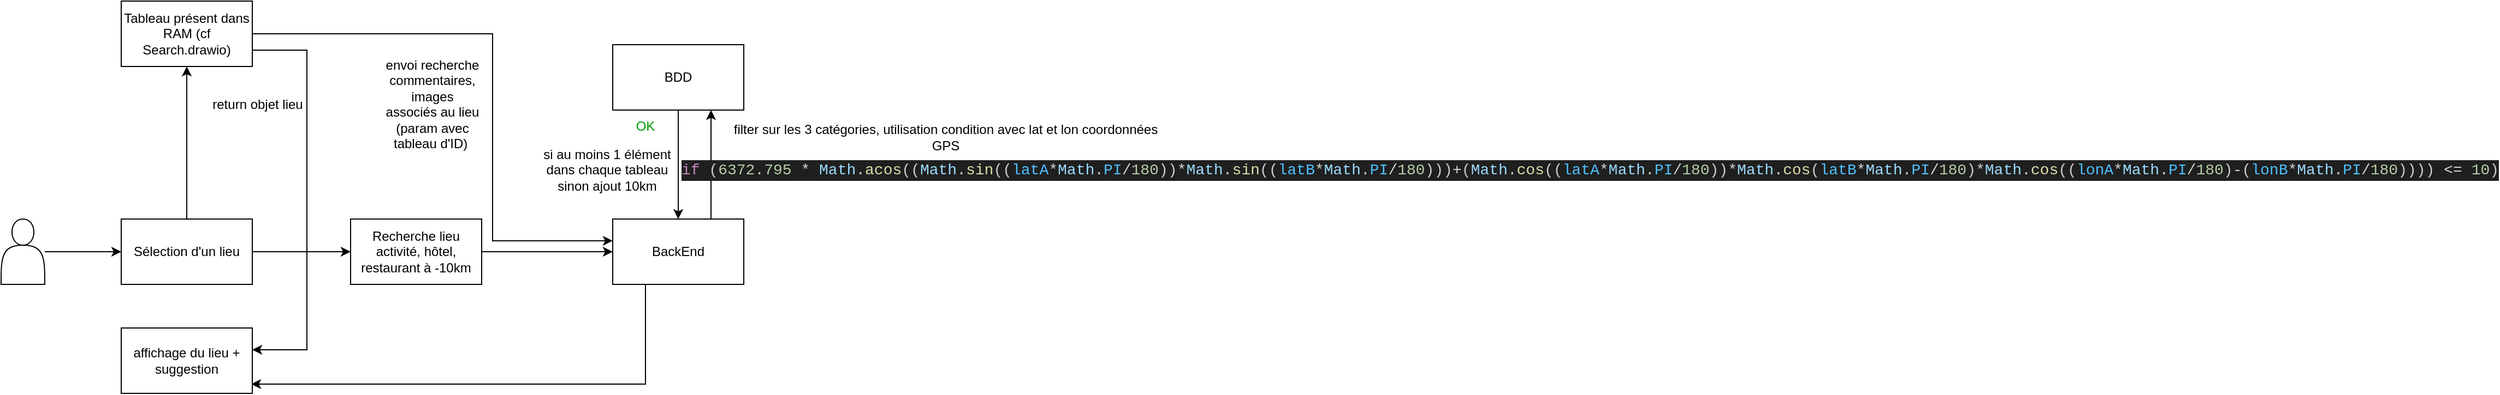<mxfile version="24.4.13" type="github">
  <diagram name="Page-1" id="HNCJbje22c4PX_TN-pD8">
    <mxGraphModel dx="1167" dy="580" grid="1" gridSize="10" guides="1" tooltips="1" connect="1" arrows="1" fold="1" page="1" pageScale="1" pageWidth="827" pageHeight="1169" math="0" shadow="0">
      <root>
        <mxCell id="0" />
        <mxCell id="1" parent="0" />
        <mxCell id="U-ZC5fPLNIYplMjTSw36-3" style="edgeStyle=orthogonalEdgeStyle;rounded=0;orthogonalLoop=1;jettySize=auto;html=1;" edge="1" parent="1" source="U-ZC5fPLNIYplMjTSw36-1" target="U-ZC5fPLNIYplMjTSw36-2">
          <mxGeometry relative="1" as="geometry" />
        </mxCell>
        <mxCell id="U-ZC5fPLNIYplMjTSw36-1" value="" style="shape=actor;whiteSpace=wrap;html=1;" vertex="1" parent="1">
          <mxGeometry x="50" y="260" width="40" height="60" as="geometry" />
        </mxCell>
        <mxCell id="U-ZC5fPLNIYplMjTSw36-9" style="edgeStyle=orthogonalEdgeStyle;rounded=0;orthogonalLoop=1;jettySize=auto;html=1;entryX=0.5;entryY=1;entryDx=0;entryDy=0;" edge="1" parent="1" source="U-ZC5fPLNIYplMjTSw36-2" target="U-ZC5fPLNIYplMjTSw36-5">
          <mxGeometry relative="1" as="geometry" />
        </mxCell>
        <mxCell id="U-ZC5fPLNIYplMjTSw36-11" style="edgeStyle=orthogonalEdgeStyle;rounded=0;orthogonalLoop=1;jettySize=auto;html=1;" edge="1" parent="1" source="U-ZC5fPLNIYplMjTSw36-2" target="U-ZC5fPLNIYplMjTSw36-7">
          <mxGeometry relative="1" as="geometry" />
        </mxCell>
        <mxCell id="U-ZC5fPLNIYplMjTSw36-2" value="Sélection d&#39;un lieu" style="rounded=0;whiteSpace=wrap;html=1;" vertex="1" parent="1">
          <mxGeometry x="160" y="260" width="120" height="60" as="geometry" />
        </mxCell>
        <mxCell id="U-ZC5fPLNIYplMjTSw36-14" style="edgeStyle=orthogonalEdgeStyle;rounded=0;orthogonalLoop=1;jettySize=auto;html=1;" edge="1" parent="1" source="U-ZC5fPLNIYplMjTSw36-4" target="U-ZC5fPLNIYplMjTSw36-13">
          <mxGeometry relative="1" as="geometry">
            <Array as="points">
              <mxPoint x="700" y="180" />
              <mxPoint x="700" y="180" />
            </Array>
          </mxGeometry>
        </mxCell>
        <mxCell id="U-ZC5fPLNIYplMjTSw36-4" value="BackEnd" style="rounded=0;whiteSpace=wrap;html=1;" vertex="1" parent="1">
          <mxGeometry x="610" y="260" width="120" height="60" as="geometry" />
        </mxCell>
        <mxCell id="U-ZC5fPLNIYplMjTSw36-10" style="edgeStyle=orthogonalEdgeStyle;rounded=0;orthogonalLoop=1;jettySize=auto;html=1;exitX=1;exitY=0.75;exitDx=0;exitDy=0;" edge="1" parent="1" source="U-ZC5fPLNIYplMjTSw36-5" target="U-ZC5fPLNIYplMjTSw36-6">
          <mxGeometry relative="1" as="geometry">
            <Array as="points">
              <mxPoint x="330" y="105" />
              <mxPoint x="330" y="380" />
            </Array>
          </mxGeometry>
        </mxCell>
        <mxCell id="U-ZC5fPLNIYplMjTSw36-5" value="Tableau présent dans RAM (cf Search.drawio)" style="rounded=0;whiteSpace=wrap;html=1;" vertex="1" parent="1">
          <mxGeometry x="160" y="60" width="120" height="60" as="geometry" />
        </mxCell>
        <mxCell id="U-ZC5fPLNIYplMjTSw36-6" value="affichage du lieu + suggestion" style="rounded=0;whiteSpace=wrap;html=1;" vertex="1" parent="1">
          <mxGeometry x="160" y="360" width="120" height="60" as="geometry" />
        </mxCell>
        <mxCell id="U-ZC5fPLNIYplMjTSw36-8" style="edgeStyle=orthogonalEdgeStyle;rounded=0;orthogonalLoop=1;jettySize=auto;html=1;" edge="1" parent="1" source="U-ZC5fPLNIYplMjTSw36-7" target="U-ZC5fPLNIYplMjTSw36-4">
          <mxGeometry relative="1" as="geometry" />
        </mxCell>
        <mxCell id="U-ZC5fPLNIYplMjTSw36-7" value="Recherche lieu activité, hôtel, restaurant à -10km" style="rounded=0;whiteSpace=wrap;html=1;" vertex="1" parent="1">
          <mxGeometry x="370" y="260" width="120" height="60" as="geometry" />
        </mxCell>
        <mxCell id="U-ZC5fPLNIYplMjTSw36-12" value="return objet lieu" style="text;html=1;align=center;verticalAlign=middle;whiteSpace=wrap;rounded=0;" vertex="1" parent="1">
          <mxGeometry x="240" y="140" width="90" height="30" as="geometry" />
        </mxCell>
        <mxCell id="U-ZC5fPLNIYplMjTSw36-17" style="edgeStyle=orthogonalEdgeStyle;rounded=0;orthogonalLoop=1;jettySize=auto;html=1;" edge="1" parent="1" source="U-ZC5fPLNIYplMjTSw36-13" target="U-ZC5fPLNIYplMjTSw36-4">
          <mxGeometry relative="1" as="geometry" />
        </mxCell>
        <mxCell id="U-ZC5fPLNIYplMjTSw36-13" value="BDD" style="rounded=0;whiteSpace=wrap;html=1;" vertex="1" parent="1">
          <mxGeometry x="610" y="100" width="120" height="60" as="geometry" />
        </mxCell>
        <mxCell id="U-ZC5fPLNIYplMjTSw36-15" value="&lt;div style=&quot;color: rgb(204, 204, 204); background-color: rgb(31, 31, 31); font-family: Consolas, &amp;quot;Courier New&amp;quot;, monospace; font-size: 14px; line-height: 19px; white-space: pre;&quot;&gt;&lt;span style=&quot;color: #c586c0;&quot;&gt;if&lt;/span&gt; (&lt;span style=&quot;color: #b5cea8;&quot;&gt;6372.795&lt;/span&gt; &lt;span style=&quot;color: #d4d4d4;&quot;&gt;*&lt;/span&gt; &lt;span style=&quot;color: #9cdcfe;&quot;&gt;Math&lt;/span&gt;.&lt;span style=&quot;color: #dcdcaa;&quot;&gt;acos&lt;/span&gt;((&lt;span style=&quot;color: #9cdcfe;&quot;&gt;Math&lt;/span&gt;.&lt;span style=&quot;color: #dcdcaa;&quot;&gt;sin&lt;/span&gt;((&lt;span style=&quot;color: #4fc1ff;&quot;&gt;latA&lt;/span&gt;&lt;span style=&quot;color: #d4d4d4;&quot;&gt;*&lt;/span&gt;&lt;span style=&quot;color: #9cdcfe;&quot;&gt;Math&lt;/span&gt;.&lt;span style=&quot;color: #4fc1ff;&quot;&gt;PI&lt;/span&gt;&lt;span style=&quot;color: #d4d4d4;&quot;&gt;/&lt;/span&gt;&lt;span style=&quot;color: #b5cea8;&quot;&gt;180&lt;/span&gt;))&lt;span style=&quot;color: #d4d4d4;&quot;&gt;*&lt;/span&gt;&lt;span style=&quot;color: #9cdcfe;&quot;&gt;Math&lt;/span&gt;.&lt;span style=&quot;color: #dcdcaa;&quot;&gt;sin&lt;/span&gt;((&lt;span style=&quot;color: #4fc1ff;&quot;&gt;latB&lt;/span&gt;&lt;span style=&quot;color: #d4d4d4;&quot;&gt;*&lt;/span&gt;&lt;span style=&quot;color: #9cdcfe;&quot;&gt;Math&lt;/span&gt;.&lt;span style=&quot;color: #4fc1ff;&quot;&gt;PI&lt;/span&gt;&lt;span style=&quot;color: #d4d4d4;&quot;&gt;/&lt;/span&gt;&lt;span style=&quot;color: #b5cea8;&quot;&gt;180&lt;/span&gt;)))&lt;span style=&quot;color: #d4d4d4;&quot;&gt;+&lt;/span&gt;(&lt;span style=&quot;color: #9cdcfe;&quot;&gt;Math&lt;/span&gt;.&lt;span style=&quot;color: #dcdcaa;&quot;&gt;cos&lt;/span&gt;((&lt;span style=&quot;color: #4fc1ff;&quot;&gt;latA&lt;/span&gt;&lt;span style=&quot;color: #d4d4d4;&quot;&gt;*&lt;/span&gt;&lt;span style=&quot;color: #9cdcfe;&quot;&gt;Math&lt;/span&gt;.&lt;span style=&quot;color: #4fc1ff;&quot;&gt;PI&lt;/span&gt;&lt;span style=&quot;color: #d4d4d4;&quot;&gt;/&lt;/span&gt;&lt;span style=&quot;color: #b5cea8;&quot;&gt;180&lt;/span&gt;))&lt;span style=&quot;color: #d4d4d4;&quot;&gt;*&lt;/span&gt;&lt;span style=&quot;color: #9cdcfe;&quot;&gt;Math&lt;/span&gt;.&lt;span style=&quot;color: #dcdcaa;&quot;&gt;cos&lt;/span&gt;(&lt;span style=&quot;color: #4fc1ff;&quot;&gt;latB&lt;/span&gt;&lt;span style=&quot;color: #d4d4d4;&quot;&gt;*&lt;/span&gt;&lt;span style=&quot;color: #9cdcfe;&quot;&gt;Math&lt;/span&gt;.&lt;span style=&quot;color: #4fc1ff;&quot;&gt;PI&lt;/span&gt;&lt;span style=&quot;color: #d4d4d4;&quot;&gt;/&lt;/span&gt;&lt;span style=&quot;color: #b5cea8;&quot;&gt;180&lt;/span&gt;)&lt;span style=&quot;color: #d4d4d4;&quot;&gt;*&lt;/span&gt;&lt;span style=&quot;color: #9cdcfe;&quot;&gt;Math&lt;/span&gt;.&lt;span style=&quot;color: #dcdcaa;&quot;&gt;cos&lt;/span&gt;((&lt;span style=&quot;color: #4fc1ff;&quot;&gt;lonA&lt;/span&gt;&lt;span style=&quot;color: #d4d4d4;&quot;&gt;*&lt;/span&gt;&lt;span style=&quot;color: #9cdcfe;&quot;&gt;Math&lt;/span&gt;.&lt;span style=&quot;color: #4fc1ff;&quot;&gt;PI&lt;/span&gt;&lt;span style=&quot;color: #d4d4d4;&quot;&gt;/&lt;/span&gt;&lt;span style=&quot;color: #b5cea8;&quot;&gt;180&lt;/span&gt;)&lt;span style=&quot;color: #d4d4d4;&quot;&gt;-&lt;/span&gt;(&lt;span style=&quot;color: #4fc1ff;&quot;&gt;lonB&lt;/span&gt;&lt;span style=&quot;color: #d4d4d4;&quot;&gt;*&lt;/span&gt;&lt;span style=&quot;color: #9cdcfe;&quot;&gt;Math&lt;/span&gt;.&lt;span style=&quot;color: #4fc1ff;&quot;&gt;PI&lt;/span&gt;&lt;span style=&quot;color: #d4d4d4;&quot;&gt;/&lt;/span&gt;&lt;span style=&quot;color: #b5cea8;&quot;&gt;180&lt;/span&gt;)))) &lt;span style=&quot;color: #d4d4d4;&quot;&gt;&amp;lt;=&lt;/span&gt; &lt;span style=&quot;color: #b5cea8;&quot;&gt;10&lt;/span&gt;)&lt;/div&gt;" style="text;html=1;align=center;verticalAlign=middle;whiteSpace=wrap;rounded=0;" vertex="1" parent="1">
          <mxGeometry x="710" y="200" width="1590" height="30" as="geometry" />
        </mxCell>
        <mxCell id="U-ZC5fPLNIYplMjTSw36-16" value="filter sur les 3 catégories, utilisation condition avec lat et lon coordonnées GPS" style="text;html=1;align=center;verticalAlign=middle;whiteSpace=wrap;rounded=0;" vertex="1" parent="1">
          <mxGeometry x="710" y="170" width="410" height="30" as="geometry" />
        </mxCell>
        <mxCell id="U-ZC5fPLNIYplMjTSw36-18" value="si au moins 1 élément dans chaque tableau sinon ajout 10km" style="text;html=1;align=center;verticalAlign=middle;whiteSpace=wrap;rounded=0;" vertex="1" parent="1">
          <mxGeometry x="540" y="200" width="130" height="30" as="geometry" />
        </mxCell>
        <mxCell id="U-ZC5fPLNIYplMjTSw36-19" value="&lt;font color=&quot;#009900&quot;&gt;OK&lt;/font&gt;" style="text;html=1;align=center;verticalAlign=middle;whiteSpace=wrap;rounded=0;" vertex="1" parent="1">
          <mxGeometry x="610" y="160" width="60" height="30" as="geometry" />
        </mxCell>
        <mxCell id="U-ZC5fPLNIYplMjTSw36-21" style="edgeStyle=orthogonalEdgeStyle;rounded=0;orthogonalLoop=1;jettySize=auto;html=1;entryX=0.992;entryY=0.858;entryDx=0;entryDy=0;entryPerimeter=0;" edge="1" parent="1" source="U-ZC5fPLNIYplMjTSw36-4" target="U-ZC5fPLNIYplMjTSw36-6">
          <mxGeometry relative="1" as="geometry">
            <Array as="points">
              <mxPoint x="640" y="412" />
            </Array>
          </mxGeometry>
        </mxCell>
        <mxCell id="U-ZC5fPLNIYplMjTSw36-22" style="edgeStyle=orthogonalEdgeStyle;rounded=0;orthogonalLoop=1;jettySize=auto;html=1;entryX=0;entryY=0.333;entryDx=0;entryDy=0;entryPerimeter=0;" edge="1" parent="1" source="U-ZC5fPLNIYplMjTSw36-5" target="U-ZC5fPLNIYplMjTSw36-4">
          <mxGeometry relative="1" as="geometry">
            <Array as="points">
              <mxPoint x="500" y="90" />
              <mxPoint x="500" y="280" />
            </Array>
          </mxGeometry>
        </mxCell>
        <mxCell id="U-ZC5fPLNIYplMjTSw36-23" value="envoi recherche commentaires, images associés au lieu (param avec tableau d&#39;ID)&amp;nbsp;" style="text;html=1;align=center;verticalAlign=top;whiteSpace=wrap;rounded=0;" vertex="1" parent="1">
          <mxGeometry x="400" y="105" width="90" height="100" as="geometry" />
        </mxCell>
      </root>
    </mxGraphModel>
  </diagram>
</mxfile>
